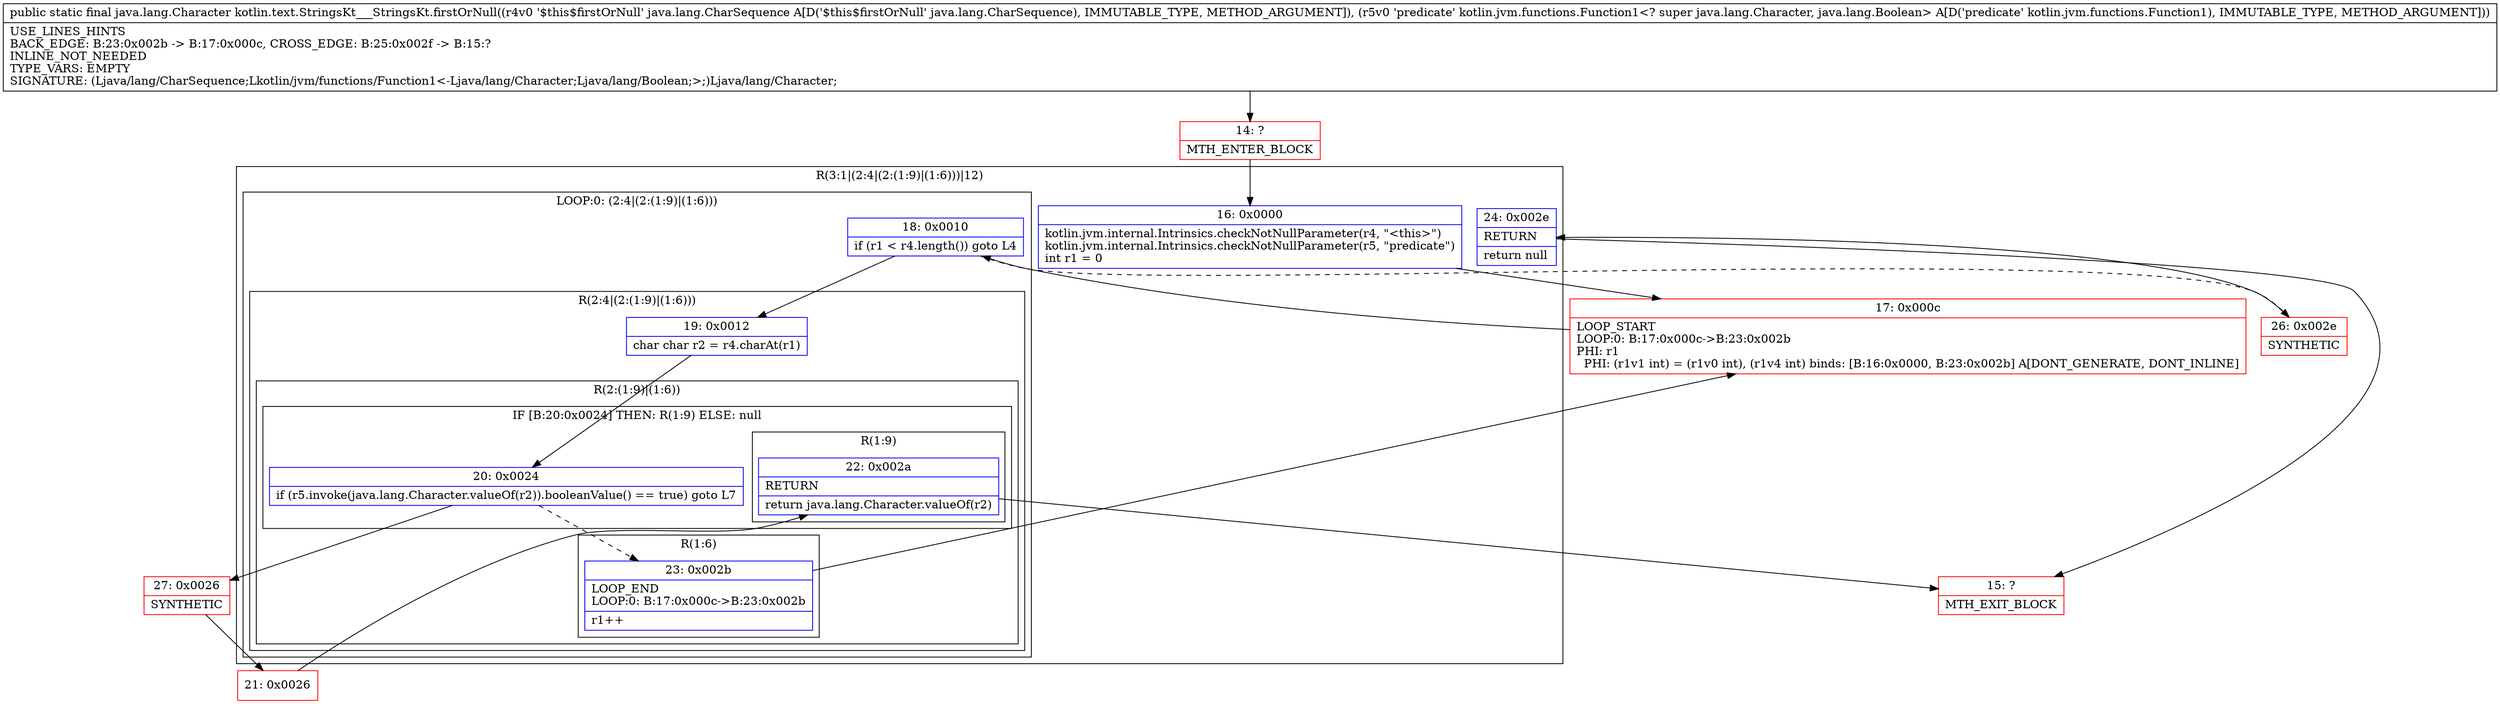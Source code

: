 digraph "CFG forkotlin.text.StringsKt___StringsKt.firstOrNull(Ljava\/lang\/CharSequence;Lkotlin\/jvm\/functions\/Function1;)Ljava\/lang\/Character;" {
subgraph cluster_Region_393456092 {
label = "R(3:1|(2:4|(2:(1:9)|(1:6)))|12)";
node [shape=record,color=blue];
Node_16 [shape=record,label="{16\:\ 0x0000|kotlin.jvm.internal.Intrinsics.checkNotNullParameter(r4, \"\<this\>\")\lkotlin.jvm.internal.Intrinsics.checkNotNullParameter(r5, \"predicate\")\lint r1 = 0\l}"];
subgraph cluster_LoopRegion_2019890599 {
label = "LOOP:0: (2:4|(2:(1:9)|(1:6)))";
node [shape=record,color=blue];
Node_18 [shape=record,label="{18\:\ 0x0010|if (r1 \< r4.length()) goto L4\l}"];
subgraph cluster_Region_1480944522 {
label = "R(2:4|(2:(1:9)|(1:6)))";
node [shape=record,color=blue];
Node_19 [shape=record,label="{19\:\ 0x0012|char char r2 = r4.charAt(r1)\l}"];
subgraph cluster_Region_540636223 {
label = "R(2:(1:9)|(1:6))";
node [shape=record,color=blue];
subgraph cluster_IfRegion_1383207959 {
label = "IF [B:20:0x0024] THEN: R(1:9) ELSE: null";
node [shape=record,color=blue];
Node_20 [shape=record,label="{20\:\ 0x0024|if (r5.invoke(java.lang.Character.valueOf(r2)).booleanValue() == true) goto L7\l}"];
subgraph cluster_Region_40565715 {
label = "R(1:9)";
node [shape=record,color=blue];
Node_22 [shape=record,label="{22\:\ 0x002a|RETURN\l|return java.lang.Character.valueOf(r2)\l}"];
}
}
subgraph cluster_Region_2086691876 {
label = "R(1:6)";
node [shape=record,color=blue];
Node_23 [shape=record,label="{23\:\ 0x002b|LOOP_END\lLOOP:0: B:17:0x000c\-\>B:23:0x002b\l|r1++\l}"];
}
}
}
}
Node_24 [shape=record,label="{24\:\ 0x002e|RETURN\l|return null\l}"];
}
Node_14 [shape=record,color=red,label="{14\:\ ?|MTH_ENTER_BLOCK\l}"];
Node_17 [shape=record,color=red,label="{17\:\ 0x000c|LOOP_START\lLOOP:0: B:17:0x000c\-\>B:23:0x002b\lPHI: r1 \l  PHI: (r1v1 int) = (r1v0 int), (r1v4 int) binds: [B:16:0x0000, B:23:0x002b] A[DONT_GENERATE, DONT_INLINE]\l}"];
Node_27 [shape=record,color=red,label="{27\:\ 0x0026|SYNTHETIC\l}"];
Node_21 [shape=record,color=red,label="{21\:\ 0x0026}"];
Node_15 [shape=record,color=red,label="{15\:\ ?|MTH_EXIT_BLOCK\l}"];
Node_26 [shape=record,color=red,label="{26\:\ 0x002e|SYNTHETIC\l}"];
MethodNode[shape=record,label="{public static final java.lang.Character kotlin.text.StringsKt___StringsKt.firstOrNull((r4v0 '$this$firstOrNull' java.lang.CharSequence A[D('$this$firstOrNull' java.lang.CharSequence), IMMUTABLE_TYPE, METHOD_ARGUMENT]), (r5v0 'predicate' kotlin.jvm.functions.Function1\<? super java.lang.Character, java.lang.Boolean\> A[D('predicate' kotlin.jvm.functions.Function1), IMMUTABLE_TYPE, METHOD_ARGUMENT]))  | USE_LINES_HINTS\lBACK_EDGE: B:23:0x002b \-\> B:17:0x000c, CROSS_EDGE: B:25:0x002f \-\> B:15:?\lINLINE_NOT_NEEDED\lTYPE_VARS: EMPTY\lSIGNATURE: (Ljava\/lang\/CharSequence;Lkotlin\/jvm\/functions\/Function1\<\-Ljava\/lang\/Character;Ljava\/lang\/Boolean;\>;)Ljava\/lang\/Character;\l}"];
MethodNode -> Node_14;Node_16 -> Node_17;
Node_18 -> Node_19;
Node_18 -> Node_26[style=dashed];
Node_19 -> Node_20;
Node_20 -> Node_23[style=dashed];
Node_20 -> Node_27;
Node_22 -> Node_15;
Node_23 -> Node_17;
Node_24 -> Node_15;
Node_14 -> Node_16;
Node_17 -> Node_18;
Node_27 -> Node_21;
Node_21 -> Node_22;
Node_26 -> Node_24;
}

